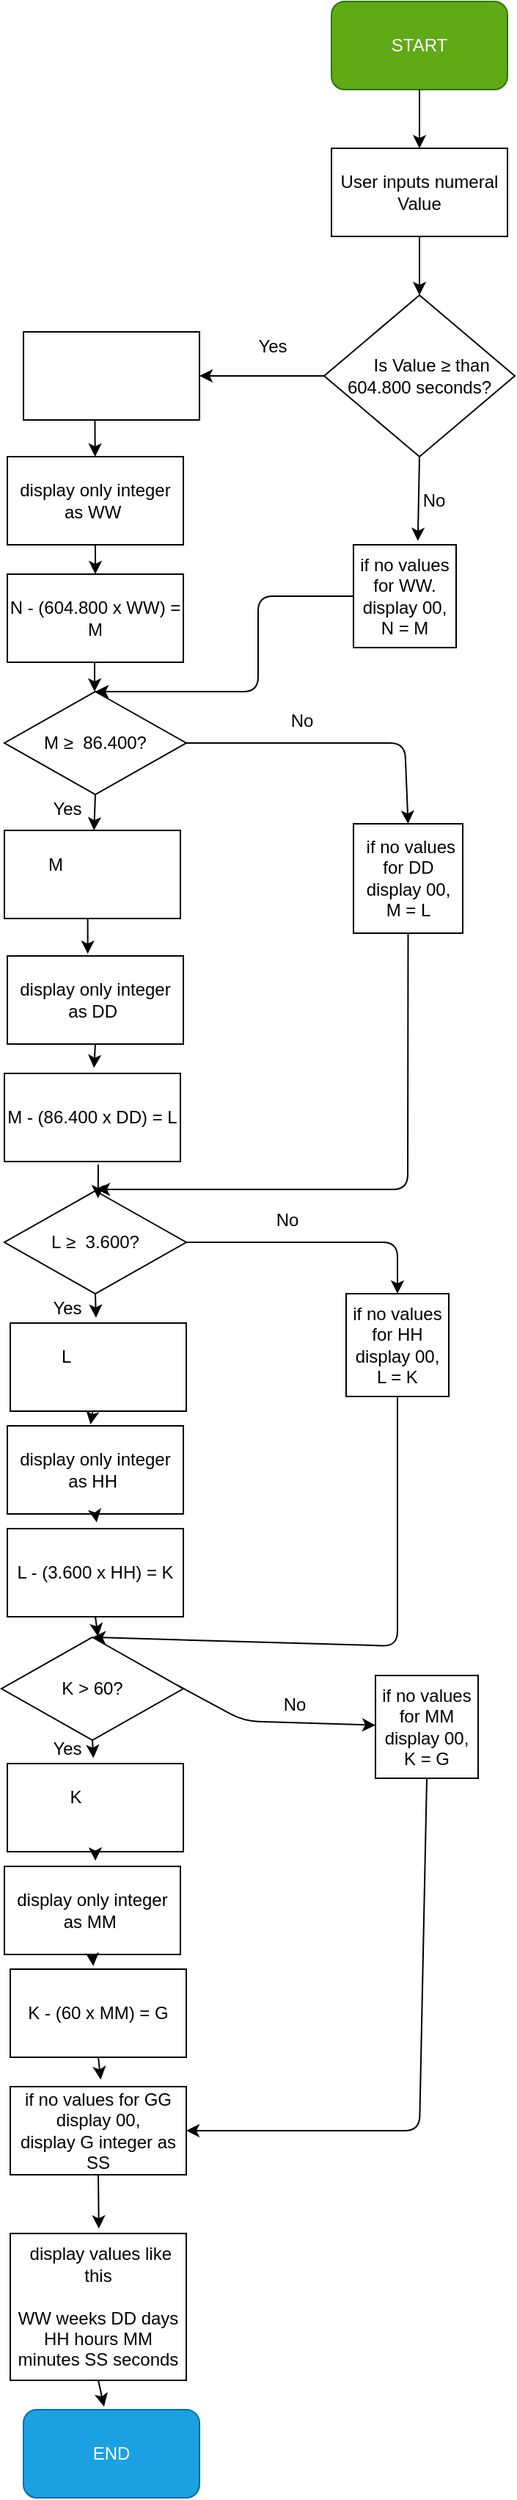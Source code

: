 <mxfile>
    <diagram id="UqjzjKch3L4LzaeZdQYj" name="Page-1">
        <mxGraphModel dx="1173" dy="810" grid="1" gridSize="10" guides="1" tooltips="1" connect="1" arrows="1" fold="1" page="1" pageScale="2" pageWidth="827" pageHeight="1169" math="0" shadow="0">
            <root>
                <mxCell id="0"/>
                <mxCell id="1" parent="0"/>
                <mxCell id="2" value="START" style="rounded=1;whiteSpace=wrap;html=1;fillColor=#60a917;strokeColor=#2D7600;fontColor=#ffffff;" parent="1" vertex="1">
                    <mxGeometry x="330" y="20" width="120" height="60" as="geometry"/>
                </mxCell>
                <mxCell id="3" value="" style="endArrow=classic;html=1;exitX=0.5;exitY=1;exitDx=0;exitDy=0;" parent="1" source="2" edge="1">
                    <mxGeometry width="50" height="50" relative="1" as="geometry">
                        <mxPoint x="360" y="240" as="sourcePoint"/>
                        <mxPoint x="390" y="120" as="targetPoint"/>
                    </mxGeometry>
                </mxCell>
                <mxCell id="4" value="User inputs numeral Value" style="rounded=0;whiteSpace=wrap;html=1;" parent="1" vertex="1">
                    <mxGeometry x="330" y="120" width="120" height="60" as="geometry"/>
                </mxCell>
                <mxCell id="6" value="" style="endArrow=classic;html=1;exitX=0.5;exitY=1;exitDx=0;exitDy=0;" parent="1" source="4" edge="1">
                    <mxGeometry width="50" height="50" relative="1" as="geometry">
                        <mxPoint x="360" y="240" as="sourcePoint"/>
                        <mxPoint x="390" y="220" as="targetPoint"/>
                    </mxGeometry>
                </mxCell>
                <mxCell id="7" value="&lt;div&gt;&lt;span&gt;&amp;nbsp; &amp;nbsp; &amp;nbsp;Is Value&amp;nbsp;&lt;/span&gt;&lt;span&gt;≥&amp;nbsp;&lt;/span&gt;&lt;span&gt;than 604.800 seconds?&lt;/span&gt;&lt;/div&gt;" style="rhombus;whiteSpace=wrap;html=1;align=center;" parent="1" vertex="1">
                    <mxGeometry x="325" y="220" width="130" height="110" as="geometry"/>
                </mxCell>
                <mxCell id="10" value="" style="endArrow=classic;html=1;exitX=0;exitY=0.5;exitDx=0;exitDy=0;" parent="1" source="7" target="11" edge="1">
                    <mxGeometry width="50" height="50" relative="1" as="geometry">
                        <mxPoint x="440" y="380" as="sourcePoint"/>
                        <mxPoint x="270" y="275" as="targetPoint"/>
                    </mxGeometry>
                </mxCell>
                <mxCell id="11" value="&lt;font color=&quot;#ffffff&quot;&gt;N&amp;nbsp;&lt;span style=&quot;margin: 0px ; padding: 0px ; border: 0px ; outline: 0px ; vertical-align: baseline ; background: transparent ; font-family: &amp;#34;wfont_093ca4_2037fd65942642b0baf9d5422fcdb363&amp;#34; , &amp;#34;wf_2037fd65942642b0baf9d5422&amp;#34; , &amp;#34;orig_nunito_sans_regular&amp;#34; ; font-size: 18px&quot;&gt;÷ &lt;/span&gt;&lt;span style=&quot;margin: 0px ; padding: 0px ; border: 0px ; outline: 0px ; vertical-align: baseline ; background: transparent&quot;&gt;&lt;font style=&quot;font-size: 12px&quot;&gt;604.800&lt;/font&gt;&lt;/span&gt;&lt;/font&gt;" style="rounded=0;whiteSpace=wrap;html=1;" parent="1" vertex="1">
                    <mxGeometry x="120" y="245" width="120" height="60" as="geometry"/>
                </mxCell>
                <mxCell id="12" value="" style="endArrow=classic;html=1;exitX=0.406;exitY=0.994;exitDx=0;exitDy=0;exitPerimeter=0;" parent="1" source="11" target="13" edge="1">
                    <mxGeometry width="50" height="50" relative="1" as="geometry">
                        <mxPoint x="300" y="470" as="sourcePoint"/>
                        <mxPoint x="169" y="360" as="targetPoint"/>
                    </mxGeometry>
                </mxCell>
                <mxCell id="13" value="display only&amp;nbsp;integer as WW&amp;nbsp;" style="rounded=0;whiteSpace=wrap;html=1;" parent="1" vertex="1">
                    <mxGeometry x="109" y="330" width="120" height="60" as="geometry"/>
                </mxCell>
                <mxCell id="14" value="" style="endArrow=classic;html=1;exitX=0.5;exitY=1;exitDx=0;exitDy=0;" parent="1" source="13" edge="1">
                    <mxGeometry width="50" height="50" relative="1" as="geometry">
                        <mxPoint x="300" y="470" as="sourcePoint"/>
                        <mxPoint x="169" y="410" as="targetPoint"/>
                    </mxGeometry>
                </mxCell>
                <mxCell id="16" value="" style="endArrow=classic;html=1;exitX=0.5;exitY=1;exitDx=0;exitDy=0;" parent="1" edge="1">
                    <mxGeometry width="50" height="50" relative="1" as="geometry">
                        <mxPoint x="168.5" y="470" as="sourcePoint"/>
                        <mxPoint x="168.5" y="490" as="targetPoint"/>
                    </mxGeometry>
                </mxCell>
                <mxCell id="19" value="M&amp;nbsp;≥&amp;nbsp; 86.400?" style="rhombus;whiteSpace=wrap;html=1;" parent="1" vertex="1">
                    <mxGeometry x="107" y="490" width="124" height="70" as="geometry"/>
                </mxCell>
                <mxCell id="21" value="N - (604.800 x WW) = M" style="rounded=0;whiteSpace=wrap;html=1;" parent="1" vertex="1">
                    <mxGeometry x="109" y="410" width="120" height="60" as="geometry"/>
                </mxCell>
                <mxCell id="22" value="" style="endArrow=classic;html=1;exitX=0.5;exitY=1;exitDx=0;exitDy=0;" parent="1" source="19" target="23" edge="1">
                    <mxGeometry width="50" height="50" relative="1" as="geometry">
                        <mxPoint x="290" y="560" as="sourcePoint"/>
                        <mxPoint x="169" y="580" as="targetPoint"/>
                    </mxGeometry>
                </mxCell>
                <mxCell id="219" style="edgeStyle=orthogonalEdgeStyle;rounded=0;orthogonalLoop=1;jettySize=auto;html=1;exitX=0.5;exitY=1;exitDx=0;exitDy=0;entryX=0.457;entryY=-0.024;entryDx=0;entryDy=0;entryPerimeter=0;" edge="1" parent="1" source="23" target="24">
                    <mxGeometry relative="1" as="geometry"/>
                </mxCell>
                <mxCell id="23" value="&lt;font style=&quot;font-size: 12px&quot;&gt;M&amp;nbsp;&lt;span style=&quot;color: rgb(255 , 255 , 255)&quot;&gt;÷ 86.400&lt;/span&gt;&lt;/font&gt;&lt;br&gt;&amp;nbsp;" style="rounded=0;whiteSpace=wrap;html=1;" parent="1" vertex="1">
                    <mxGeometry x="107" y="584.5" width="120" height="60" as="geometry"/>
                </mxCell>
                <mxCell id="24" value="display only&amp;nbsp;integer as DD&amp;nbsp;" style="rounded=0;whiteSpace=wrap;html=1;" parent="1" vertex="1">
                    <mxGeometry x="109" y="670" width="120" height="60" as="geometry"/>
                </mxCell>
                <mxCell id="25" value="M - (86.400 x DD) = L" style="rounded=0;whiteSpace=wrap;html=1;" parent="1" vertex="1">
                    <mxGeometry x="107" y="750" width="120" height="60" as="geometry"/>
                </mxCell>
                <mxCell id="26" value="L&amp;nbsp;≥&amp;nbsp; 3.600?" style="rhombus;whiteSpace=wrap;html=1;" parent="1" vertex="1">
                    <mxGeometry x="107" y="830" width="124" height="70" as="geometry"/>
                </mxCell>
                <mxCell id="27" value="&lt;font style=&quot;font-size: 12px&quot;&gt;L&amp;nbsp;&lt;span style=&quot;color: rgb(255 , 255 , 255)&quot;&gt;÷ 3.600&lt;/span&gt;&lt;br&gt;&amp;nbsp;&lt;/font&gt;" style="rounded=0;whiteSpace=wrap;html=1;" parent="1" vertex="1">
                    <mxGeometry x="111" y="920" width="120" height="60" as="geometry"/>
                </mxCell>
                <mxCell id="28" value="display only&amp;nbsp;integer as HH&amp;nbsp;" style="rounded=0;whiteSpace=wrap;html=1;" parent="1" vertex="1">
                    <mxGeometry x="109" y="990" width="120" height="60" as="geometry"/>
                </mxCell>
                <mxCell id="31" value="L - (3.600 x HH) = K" style="rounded=0;whiteSpace=wrap;html=1;" parent="1" vertex="1">
                    <mxGeometry x="109" y="1060" width="120" height="60" as="geometry"/>
                </mxCell>
                <mxCell id="193" value="K &amp;gt; 60?" style="rhombus;whiteSpace=wrap;html=1;" parent="1" vertex="1">
                    <mxGeometry x="105" y="1134" width="124" height="70" as="geometry"/>
                </mxCell>
                <mxCell id="194" value="&lt;font style=&quot;font-size: 12px&quot;&gt;K&amp;nbsp;&lt;span style=&quot;color: rgb(255 , 255 , 255)&quot;&gt;÷ 60&lt;/span&gt;&lt;br&gt;&amp;nbsp;&lt;/font&gt;" style="rounded=0;whiteSpace=wrap;html=1;" parent="1" vertex="1">
                    <mxGeometry x="109" y="1220" width="120" height="60" as="geometry"/>
                </mxCell>
                <mxCell id="195" value="display only&amp;nbsp;integer as MM&amp;nbsp;" style="rounded=0;whiteSpace=wrap;html=1;" parent="1" vertex="1">
                    <mxGeometry x="107" y="1290" width="120" height="60" as="geometry"/>
                </mxCell>
                <mxCell id="196" value="K - (60 x MM) = G" style="rounded=0;whiteSpace=wrap;html=1;" parent="1" vertex="1">
                    <mxGeometry x="111" y="1360" width="120" height="60" as="geometry"/>
                </mxCell>
                <mxCell id="198" value="if no values for GG display 00,&lt;br&gt;display G integer as SS" style="rounded=0;whiteSpace=wrap;html=1;" parent="1" vertex="1">
                    <mxGeometry x="111" y="1440" width="120" height="60" as="geometry"/>
                </mxCell>
                <mxCell id="199" value="if no values for WW. display 00,&lt;br&gt;N = M" style="whiteSpace=wrap;html=1;aspect=fixed;" parent="1" vertex="1">
                    <mxGeometry x="345" y="390" width="70" height="70" as="geometry"/>
                </mxCell>
                <mxCell id="200" value="" style="endArrow=classic;html=1;exitX=0.5;exitY=1;exitDx=0;exitDy=0;entryX=0.627;entryY=-0.037;entryDx=0;entryDy=0;entryPerimeter=0;" parent="1" source="7" edge="1" target="199">
                    <mxGeometry width="50" height="50" relative="1" as="geometry">
                        <mxPoint x="490" y="470" as="sourcePoint"/>
                        <mxPoint x="393" y="390" as="targetPoint"/>
                    </mxGeometry>
                </mxCell>
                <mxCell id="203" value="" style="endArrow=classic;html=1;exitX=1;exitY=0.5;exitDx=0;exitDy=0;entryX=0.5;entryY=0;entryDx=0;entryDy=0;" parent="1" source="19" edge="1" target="204">
                    <mxGeometry width="50" height="50" relative="1" as="geometry">
                        <mxPoint x="490" y="630" as="sourcePoint"/>
                        <mxPoint x="400" y="525" as="targetPoint"/>
                        <Array as="points">
                            <mxPoint x="380" y="525"/>
                        </Array>
                    </mxGeometry>
                </mxCell>
                <mxCell id="204" value="&amp;nbsp;if no values for DD display 00,&lt;br&gt;M = L" style="whiteSpace=wrap;html=1;aspect=fixed;" parent="1" vertex="1">
                    <mxGeometry x="345" y="580" width="74.5" height="74.5" as="geometry"/>
                </mxCell>
                <mxCell id="205" value="" style="endArrow=classic;html=1;exitX=0.5;exitY=1;exitDx=0;exitDy=0;" parent="1" source="204" edge="1">
                    <mxGeometry width="50" height="50" relative="1" as="geometry">
                        <mxPoint x="490" y="780" as="sourcePoint"/>
                        <mxPoint x="170" y="829" as="targetPoint"/>
                        <Array as="points">
                            <mxPoint x="382" y="829"/>
                        </Array>
                    </mxGeometry>
                </mxCell>
                <mxCell id="207" value="" style="endArrow=classic;html=1;exitX=1;exitY=0.5;exitDx=0;exitDy=0;entryX=0.5;entryY=0;entryDx=0;entryDy=0;" parent="1" source="26" edge="1" target="208">
                    <mxGeometry width="50" height="50" relative="1" as="geometry">
                        <mxPoint x="490" y="940" as="sourcePoint"/>
                        <mxPoint x="290" y="900" as="targetPoint"/>
                        <Array as="points">
                            <mxPoint x="375" y="865"/>
                        </Array>
                    </mxGeometry>
                </mxCell>
                <mxCell id="208" value="if no values for HH display 00,&lt;br&gt;L = K" style="whiteSpace=wrap;html=1;aspect=fixed;" parent="1" vertex="1">
                    <mxGeometry x="340" y="900" width="70" height="70" as="geometry"/>
                </mxCell>
                <mxCell id="209" value="" style="endArrow=classic;html=1;exitX=0.5;exitY=1;exitDx=0;exitDy=0;entryX=0.5;entryY=0;entryDx=0;entryDy=0;" parent="1" source="208" target="193" edge="1">
                    <mxGeometry width="50" height="50" relative="1" as="geometry">
                        <mxPoint x="490" y="940" as="sourcePoint"/>
                        <mxPoint x="300" y="1150" as="targetPoint"/>
                        <Array as="points">
                            <mxPoint x="375" y="1140"/>
                        </Array>
                    </mxGeometry>
                </mxCell>
                <mxCell id="210" value="" style="endArrow=classic;html=1;exitX=0.97;exitY=0.469;exitDx=0;exitDy=0;exitPerimeter=0;" parent="1" target="211" edge="1" source="193">
                    <mxGeometry width="50" height="50" relative="1" as="geometry">
                        <mxPoint x="230" y="1170" as="sourcePoint"/>
                        <mxPoint x="310" y="1200" as="targetPoint"/>
                        <Array as="points">
                            <mxPoint x="270" y="1191"/>
                        </Array>
                    </mxGeometry>
                </mxCell>
                <mxCell id="211" value="if no values for MM display 00,&lt;br&gt;K = G" style="whiteSpace=wrap;html=1;aspect=fixed;" parent="1" vertex="1">
                    <mxGeometry x="360" y="1160" width="70" height="70" as="geometry"/>
                </mxCell>
                <mxCell id="212" value="" style="endArrow=classic;html=1;exitX=0.5;exitY=1;exitDx=0;exitDy=0;entryX=1;entryY=0.5;entryDx=0;entryDy=0;" parent="1" source="211" target="198" edge="1">
                    <mxGeometry width="50" height="50" relative="1" as="geometry">
                        <mxPoint x="490" y="1350" as="sourcePoint"/>
                        <mxPoint x="335" y="1470" as="targetPoint"/>
                        <Array as="points">
                            <mxPoint x="390" y="1470"/>
                        </Array>
                    </mxGeometry>
                </mxCell>
                <mxCell id="213" value="END" style="rounded=1;whiteSpace=wrap;html=1;fillColor=#1ba1e2;strokeColor=#006EAF;fontColor=#ffffff;" parent="1" vertex="1">
                    <mxGeometry x="120" y="1660" width="120" height="60" as="geometry"/>
                </mxCell>
                <mxCell id="214" value="&amp;nbsp;display values like this&lt;br&gt;&lt;br&gt;WW weeks DD days HH hours MM minutes SS seconds" style="rounded=0;whiteSpace=wrap;html=1;" parent="1" vertex="1">
                    <mxGeometry x="111" y="1540" width="120" height="100" as="geometry"/>
                </mxCell>
                <mxCell id="217" value="" style="endArrow=classic;html=1;exitX=0;exitY=0.5;exitDx=0;exitDy=0;entryX=0.5;entryY=0;entryDx=0;entryDy=0;" edge="1" parent="1" source="199" target="19">
                    <mxGeometry width="50" height="50" relative="1" as="geometry">
                        <mxPoint x="460" y="410" as="sourcePoint"/>
                        <mxPoint x="280" y="500" as="targetPoint"/>
                        <Array as="points">
                            <mxPoint x="280" y="425"/>
                            <mxPoint x="280" y="490"/>
                        </Array>
                    </mxGeometry>
                </mxCell>
                <mxCell id="220" value="" style="endArrow=classic;html=1;exitX=0.5;exitY=1;exitDx=0;exitDy=0;entryX=0.509;entryY=-0.062;entryDx=0;entryDy=0;entryPerimeter=0;" edge="1" parent="1" source="24" target="25">
                    <mxGeometry width="50" height="50" relative="1" as="geometry">
                        <mxPoint x="250" y="730" as="sourcePoint"/>
                        <mxPoint x="300" y="680" as="targetPoint"/>
                    </mxGeometry>
                </mxCell>
                <mxCell id="222" value="" style="endArrow=classic;html=1;entryX=0.515;entryY=0.071;entryDx=0;entryDy=0;entryPerimeter=0;" edge="1" parent="1" target="26">
                    <mxGeometry width="50" height="50" relative="1" as="geometry">
                        <mxPoint x="171" y="812" as="sourcePoint"/>
                        <mxPoint x="300" y="790" as="targetPoint"/>
                    </mxGeometry>
                </mxCell>
                <mxCell id="223" value="" style="endArrow=classic;html=1;exitX=0.5;exitY=1;exitDx=0;exitDy=0;entryX=0.487;entryY=-0.061;entryDx=0;entryDy=0;entryPerimeter=0;" edge="1" parent="1" source="26" target="27">
                    <mxGeometry width="50" height="50" relative="1" as="geometry">
                        <mxPoint x="250" y="990" as="sourcePoint"/>
                        <mxPoint x="300" y="940" as="targetPoint"/>
                    </mxGeometry>
                </mxCell>
                <mxCell id="224" value="" style="endArrow=classic;html=1;exitX=0.468;exitY=1.005;exitDx=0;exitDy=0;exitPerimeter=0;entryX=0.473;entryY=-0.016;entryDx=0;entryDy=0;entryPerimeter=0;" edge="1" parent="1" source="27" target="28">
                    <mxGeometry width="50" height="50" relative="1" as="geometry">
                        <mxPoint x="250" y="1040" as="sourcePoint"/>
                        <mxPoint x="300" y="990" as="targetPoint"/>
                    </mxGeometry>
                </mxCell>
                <mxCell id="225" value="" style="endArrow=classic;html=1;exitX=0.5;exitY=1;exitDx=0;exitDy=0;entryX=0.508;entryY=-0.071;entryDx=0;entryDy=0;entryPerimeter=0;" edge="1" parent="1" source="28" target="31">
                    <mxGeometry width="50" height="50" relative="1" as="geometry">
                        <mxPoint x="250" y="1040" as="sourcePoint"/>
                        <mxPoint x="300" y="990" as="targetPoint"/>
                    </mxGeometry>
                </mxCell>
                <mxCell id="226" value="" style="endArrow=classic;html=1;exitX=0.5;exitY=1;exitDx=0;exitDy=0;entryX=0.531;entryY=-0.008;entryDx=0;entryDy=0;entryPerimeter=0;" edge="1" parent="1" source="31" target="193">
                    <mxGeometry width="50" height="50" relative="1" as="geometry">
                        <mxPoint x="250" y="1240" as="sourcePoint"/>
                        <mxPoint x="300" y="1190" as="targetPoint"/>
                    </mxGeometry>
                </mxCell>
                <mxCell id="227" value="" style="endArrow=classic;html=1;exitX=0.5;exitY=1;exitDx=0;exitDy=0;entryX=0.489;entryY=-0.063;entryDx=0;entryDy=0;entryPerimeter=0;" edge="1" parent="1" source="193" target="194">
                    <mxGeometry width="50" height="50" relative="1" as="geometry">
                        <mxPoint x="250" y="1240" as="sourcePoint"/>
                        <mxPoint x="300" y="1190" as="targetPoint"/>
                    </mxGeometry>
                </mxCell>
                <mxCell id="230" value="" style="endArrow=classic;html=1;exitX=0.5;exitY=1;exitDx=0;exitDy=0;entryX=0.514;entryY=-0.08;entryDx=0;entryDy=0;entryPerimeter=0;" edge="1" parent="1" source="196" target="198">
                    <mxGeometry width="50" height="50" relative="1" as="geometry">
                        <mxPoint x="250" y="1370" as="sourcePoint"/>
                        <mxPoint x="300" y="1320" as="targetPoint"/>
                    </mxGeometry>
                </mxCell>
                <mxCell id="231" value="" style="endArrow=classic;html=1;exitX=0.5;exitY=1;exitDx=0;exitDy=0;entryX=0.472;entryY=-0.035;entryDx=0;entryDy=0;entryPerimeter=0;" edge="1" parent="1" source="195" target="196">
                    <mxGeometry width="50" height="50" relative="1" as="geometry">
                        <mxPoint x="250" y="1370" as="sourcePoint"/>
                        <mxPoint x="300" y="1320" as="targetPoint"/>
                    </mxGeometry>
                </mxCell>
                <mxCell id="232" value="" style="endArrow=classic;html=1;exitX=0.5;exitY=1;exitDx=0;exitDy=0;entryX=0.517;entryY=-0.064;entryDx=0;entryDy=0;entryPerimeter=0;" edge="1" parent="1" source="194" target="195">
                    <mxGeometry width="50" height="50" relative="1" as="geometry">
                        <mxPoint x="250" y="1370" as="sourcePoint"/>
                        <mxPoint x="300" y="1320" as="targetPoint"/>
                    </mxGeometry>
                </mxCell>
                <mxCell id="233" value="" style="endArrow=classic;html=1;exitX=0.5;exitY=1;exitDx=0;exitDy=0;entryX=0.458;entryY=-0.036;entryDx=0;entryDy=0;entryPerimeter=0;" edge="1" parent="1" source="214" target="213">
                    <mxGeometry width="50" height="50" relative="1" as="geometry">
                        <mxPoint x="290" y="1600" as="sourcePoint"/>
                        <mxPoint x="340" y="1550" as="targetPoint"/>
                    </mxGeometry>
                </mxCell>
                <mxCell id="234" value="" style="endArrow=classic;html=1;exitX=0.5;exitY=1;exitDx=0;exitDy=0;entryX=0.503;entryY=-0.033;entryDx=0;entryDy=0;entryPerimeter=0;" edge="1" parent="1" source="198" target="214">
                    <mxGeometry width="50" height="50" relative="1" as="geometry">
                        <mxPoint x="290" y="1600" as="sourcePoint"/>
                        <mxPoint x="340" y="1550" as="targetPoint"/>
                    </mxGeometry>
                </mxCell>
                <mxCell id="235" value="No" style="text;html=1;strokeColor=none;fillColor=none;align=center;verticalAlign=middle;whiteSpace=wrap;rounded=0;" vertex="1" parent="1">
                    <mxGeometry x="380" y="350" width="40" height="20" as="geometry"/>
                </mxCell>
                <mxCell id="236" value="Yes" style="text;html=1;strokeColor=none;fillColor=none;align=center;verticalAlign=middle;whiteSpace=wrap;rounded=0;" vertex="1" parent="1">
                    <mxGeometry x="270" y="245" width="40" height="20" as="geometry"/>
                </mxCell>
                <mxCell id="238" value="Yes" style="text;html=1;strokeColor=none;fillColor=none;align=center;verticalAlign=middle;whiteSpace=wrap;rounded=0;" vertex="1" parent="1">
                    <mxGeometry x="130" y="560" width="40" height="20" as="geometry"/>
                </mxCell>
                <mxCell id="239" value="No" style="text;html=1;strokeColor=none;fillColor=none;align=center;verticalAlign=middle;whiteSpace=wrap;rounded=0;" vertex="1" parent="1">
                    <mxGeometry x="290" y="500" width="40" height="20" as="geometry"/>
                </mxCell>
                <mxCell id="243" value="Yes" style="text;html=1;strokeColor=none;fillColor=none;align=center;verticalAlign=middle;whiteSpace=wrap;rounded=0;" vertex="1" parent="1">
                    <mxGeometry x="130" y="900" width="40" height="20" as="geometry"/>
                </mxCell>
                <mxCell id="244" value="No" style="text;html=1;strokeColor=none;fillColor=none;align=center;verticalAlign=middle;whiteSpace=wrap;rounded=0;" vertex="1" parent="1">
                    <mxGeometry x="280" y="840" width="40" height="20" as="geometry"/>
                </mxCell>
                <mxCell id="245" value="Yes" style="text;html=1;strokeColor=none;fillColor=none;align=center;verticalAlign=middle;whiteSpace=wrap;rounded=0;" vertex="1" parent="1">
                    <mxGeometry x="130" y="1200" width="40" height="20" as="geometry"/>
                </mxCell>
                <mxCell id="246" value="No" style="text;html=1;strokeColor=none;fillColor=none;align=center;verticalAlign=middle;whiteSpace=wrap;rounded=0;" vertex="1" parent="1">
                    <mxGeometry x="285" y="1170" width="40" height="20" as="geometry"/>
                </mxCell>
            </root>
        </mxGraphModel>
    </diagram>
</mxfile>